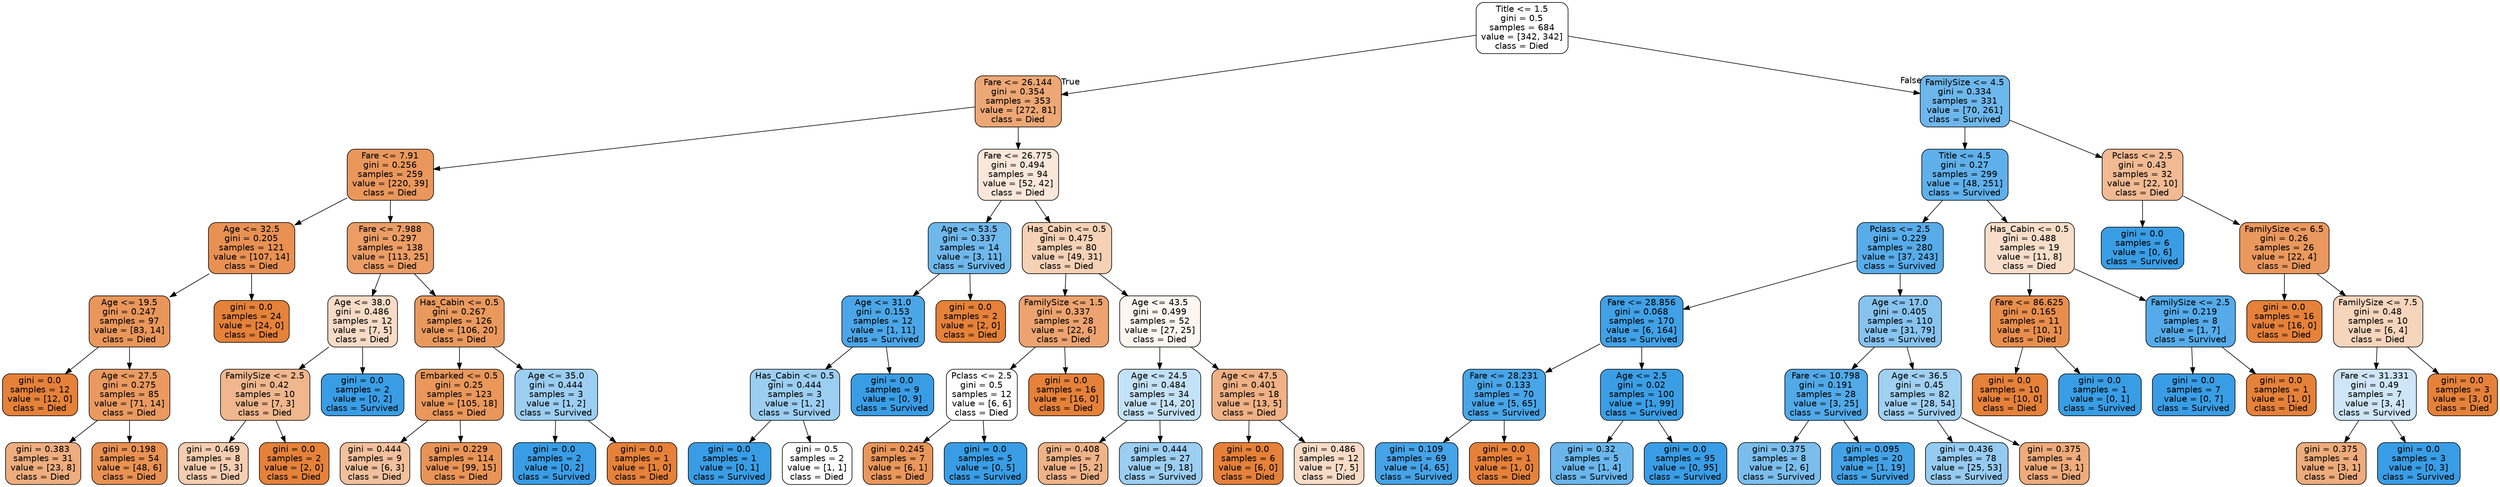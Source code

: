digraph Tree {
node [shape=box, style="filled, rounded", color="black", fontname=helvetica] ;
edge [fontname=helvetica] ;
0 [label="Title <= 1.5\ngini = 0.5\nsamples = 684\nvalue = [342, 342]\nclass = Died", fillcolor="#ffffff"] ;
1 [label="Fare <= 26.144\ngini = 0.354\nsamples = 353\nvalue = [272, 81]\nclass = Died", fillcolor="#eda774"] ;
0 -> 1 [labeldistance=2.5, labelangle=45, headlabel="True"] ;
2 [label="Fare <= 7.91\ngini = 0.256\nsamples = 259\nvalue = [220, 39]\nclass = Died", fillcolor="#ea975c"] ;
1 -> 2 ;
3 [label="Age <= 32.5\ngini = 0.205\nsamples = 121\nvalue = [107, 14]\nclass = Died", fillcolor="#e89153"] ;
2 -> 3 ;
4 [label="Age <= 19.5\ngini = 0.247\nsamples = 97\nvalue = [83, 14]\nclass = Died", fillcolor="#e9965a"] ;
3 -> 4 ;
5 [label="gini = 0.0\nsamples = 12\nvalue = [12, 0]\nclass = Died", fillcolor="#e58139"] ;
4 -> 5 ;
6 [label="Age <= 27.5\ngini = 0.275\nsamples = 85\nvalue = [71, 14]\nclass = Died", fillcolor="#ea9a60"] ;
4 -> 6 ;
7 [label="gini = 0.383\nsamples = 31\nvalue = [23, 8]\nclass = Died", fillcolor="#eead7e"] ;
6 -> 7 ;
8 [label="gini = 0.198\nsamples = 54\nvalue = [48, 6]\nclass = Died", fillcolor="#e89152"] ;
6 -> 8 ;
9 [label="gini = 0.0\nsamples = 24\nvalue = [24, 0]\nclass = Died", fillcolor="#e58139"] ;
3 -> 9 ;
10 [label="Fare <= 7.988\ngini = 0.297\nsamples = 138\nvalue = [113, 25]\nclass = Died", fillcolor="#eb9d65"] ;
2 -> 10 ;
11 [label="Age <= 38.0\ngini = 0.486\nsamples = 12\nvalue = [7, 5]\nclass = Died", fillcolor="#f8dbc6"] ;
10 -> 11 ;
12 [label="FamilySize <= 2.5\ngini = 0.42\nsamples = 10\nvalue = [7, 3]\nclass = Died", fillcolor="#f0b78e"] ;
11 -> 12 ;
13 [label="gini = 0.469\nsamples = 8\nvalue = [5, 3]\nclass = Died", fillcolor="#f5cdb0"] ;
12 -> 13 ;
14 [label="gini = 0.0\nsamples = 2\nvalue = [2, 0]\nclass = Died", fillcolor="#e58139"] ;
12 -> 14 ;
15 [label="gini = 0.0\nsamples = 2\nvalue = [0, 2]\nclass = Survived", fillcolor="#399de5"] ;
11 -> 15 ;
16 [label="Has_Cabin <= 0.5\ngini = 0.267\nsamples = 126\nvalue = [106, 20]\nclass = Died", fillcolor="#ea995e"] ;
10 -> 16 ;
17 [label="Embarked <= 0.5\ngini = 0.25\nsamples = 123\nvalue = [105, 18]\nclass = Died", fillcolor="#e9975b"] ;
16 -> 17 ;
18 [label="gini = 0.444\nsamples = 9\nvalue = [6, 3]\nclass = Died", fillcolor="#f2c09c"] ;
17 -> 18 ;
19 [label="gini = 0.229\nsamples = 114\nvalue = [99, 15]\nclass = Died", fillcolor="#e99457"] ;
17 -> 19 ;
20 [label="Age <= 35.0\ngini = 0.444\nsamples = 3\nvalue = [1, 2]\nclass = Survived", fillcolor="#9ccef2"] ;
16 -> 20 ;
21 [label="gini = 0.0\nsamples = 2\nvalue = [0, 2]\nclass = Survived", fillcolor="#399de5"] ;
20 -> 21 ;
22 [label="gini = 0.0\nsamples = 1\nvalue = [1, 0]\nclass = Died", fillcolor="#e58139"] ;
20 -> 22 ;
23 [label="Fare <= 26.775\ngini = 0.494\nsamples = 94\nvalue = [52, 42]\nclass = Died", fillcolor="#fae7d9"] ;
1 -> 23 ;
24 [label="Age <= 53.5\ngini = 0.337\nsamples = 14\nvalue = [3, 11]\nclass = Survived", fillcolor="#6fb8ec"] ;
23 -> 24 ;
25 [label="Age <= 31.0\ngini = 0.153\nsamples = 12\nvalue = [1, 11]\nclass = Survived", fillcolor="#4ba6e7"] ;
24 -> 25 ;
26 [label="Has_Cabin <= 0.5\ngini = 0.444\nsamples = 3\nvalue = [1, 2]\nclass = Survived", fillcolor="#9ccef2"] ;
25 -> 26 ;
27 [label="gini = 0.0\nsamples = 1\nvalue = [0, 1]\nclass = Survived", fillcolor="#399de5"] ;
26 -> 27 ;
28 [label="gini = 0.5\nsamples = 2\nvalue = [1, 1]\nclass = Died", fillcolor="#ffffff"] ;
26 -> 28 ;
29 [label="gini = 0.0\nsamples = 9\nvalue = [0, 9]\nclass = Survived", fillcolor="#399de5"] ;
25 -> 29 ;
30 [label="gini = 0.0\nsamples = 2\nvalue = [2, 0]\nclass = Died", fillcolor="#e58139"] ;
24 -> 30 ;
31 [label="Has_Cabin <= 0.5\ngini = 0.475\nsamples = 80\nvalue = [49, 31]\nclass = Died", fillcolor="#f5d1b6"] ;
23 -> 31 ;
32 [label="FamilySize <= 1.5\ngini = 0.337\nsamples = 28\nvalue = [22, 6]\nclass = Died", fillcolor="#eca36f"] ;
31 -> 32 ;
33 [label="Pclass <= 2.5\ngini = 0.5\nsamples = 12\nvalue = [6, 6]\nclass = Died", fillcolor="#ffffff"] ;
32 -> 33 ;
34 [label="gini = 0.245\nsamples = 7\nvalue = [6, 1]\nclass = Died", fillcolor="#e9965a"] ;
33 -> 34 ;
35 [label="gini = 0.0\nsamples = 5\nvalue = [0, 5]\nclass = Survived", fillcolor="#399de5"] ;
33 -> 35 ;
36 [label="gini = 0.0\nsamples = 16\nvalue = [16, 0]\nclass = Died", fillcolor="#e58139"] ;
32 -> 36 ;
37 [label="Age <= 43.5\ngini = 0.499\nsamples = 52\nvalue = [27, 25]\nclass = Died", fillcolor="#fdf6f0"] ;
31 -> 37 ;
38 [label="Age <= 24.5\ngini = 0.484\nsamples = 34\nvalue = [14, 20]\nclass = Survived", fillcolor="#c4e2f7"] ;
37 -> 38 ;
39 [label="gini = 0.408\nsamples = 7\nvalue = [5, 2]\nclass = Died", fillcolor="#efb388"] ;
38 -> 39 ;
40 [label="gini = 0.444\nsamples = 27\nvalue = [9, 18]\nclass = Survived", fillcolor="#9ccef2"] ;
38 -> 40 ;
41 [label="Age <= 47.5\ngini = 0.401\nsamples = 18\nvalue = [13, 5]\nclass = Died", fillcolor="#efb185"] ;
37 -> 41 ;
42 [label="gini = 0.0\nsamples = 6\nvalue = [6, 0]\nclass = Died", fillcolor="#e58139"] ;
41 -> 42 ;
43 [label="gini = 0.486\nsamples = 12\nvalue = [7, 5]\nclass = Died", fillcolor="#f8dbc6"] ;
41 -> 43 ;
44 [label="FamilySize <= 4.5\ngini = 0.334\nsamples = 331\nvalue = [70, 261]\nclass = Survived", fillcolor="#6eb7ec"] ;
0 -> 44 [labeldistance=2.5, labelangle=-45, headlabel="False"] ;
45 [label="Title <= 4.5\ngini = 0.27\nsamples = 299\nvalue = [48, 251]\nclass = Survived", fillcolor="#5fb0ea"] ;
44 -> 45 ;
46 [label="Pclass <= 2.5\ngini = 0.229\nsamples = 280\nvalue = [37, 243]\nclass = Survived", fillcolor="#57ace9"] ;
45 -> 46 ;
47 [label="Fare <= 28.856\ngini = 0.068\nsamples = 170\nvalue = [6, 164]\nclass = Survived", fillcolor="#40a1e6"] ;
46 -> 47 ;
48 [label="Fare <= 28.231\ngini = 0.133\nsamples = 70\nvalue = [5, 65]\nclass = Survived", fillcolor="#48a5e7"] ;
47 -> 48 ;
49 [label="gini = 0.109\nsamples = 69\nvalue = [4, 65]\nclass = Survived", fillcolor="#45a3e7"] ;
48 -> 49 ;
50 [label="gini = 0.0\nsamples = 1\nvalue = [1, 0]\nclass = Died", fillcolor="#e58139"] ;
48 -> 50 ;
51 [label="Age <= 2.5\ngini = 0.02\nsamples = 100\nvalue = [1, 99]\nclass = Survived", fillcolor="#3b9ee5"] ;
47 -> 51 ;
52 [label="gini = 0.32\nsamples = 5\nvalue = [1, 4]\nclass = Survived", fillcolor="#6ab6ec"] ;
51 -> 52 ;
53 [label="gini = 0.0\nsamples = 95\nvalue = [0, 95]\nclass = Survived", fillcolor="#399de5"] ;
51 -> 53 ;
54 [label="Age <= 17.0\ngini = 0.405\nsamples = 110\nvalue = [31, 79]\nclass = Survived", fillcolor="#87c3ef"] ;
46 -> 54 ;
55 [label="Fare <= 10.798\ngini = 0.191\nsamples = 28\nvalue = [3, 25]\nclass = Survived", fillcolor="#51a9e8"] ;
54 -> 55 ;
56 [label="gini = 0.375\nsamples = 8\nvalue = [2, 6]\nclass = Survived", fillcolor="#7bbeee"] ;
55 -> 56 ;
57 [label="gini = 0.095\nsamples = 20\nvalue = [1, 19]\nclass = Survived", fillcolor="#43a2e6"] ;
55 -> 57 ;
58 [label="Age <= 36.5\ngini = 0.45\nsamples = 82\nvalue = [28, 54]\nclass = Survived", fillcolor="#a0d0f2"] ;
54 -> 58 ;
59 [label="gini = 0.436\nsamples = 78\nvalue = [25, 53]\nclass = Survived", fillcolor="#96cbf1"] ;
58 -> 59 ;
60 [label="gini = 0.375\nsamples = 4\nvalue = [3, 1]\nclass = Died", fillcolor="#eeab7b"] ;
58 -> 60 ;
61 [label="Has_Cabin <= 0.5\ngini = 0.488\nsamples = 19\nvalue = [11, 8]\nclass = Died", fillcolor="#f8ddc9"] ;
45 -> 61 ;
62 [label="Fare <= 86.625\ngini = 0.165\nsamples = 11\nvalue = [10, 1]\nclass = Died", fillcolor="#e88e4d"] ;
61 -> 62 ;
63 [label="gini = 0.0\nsamples = 10\nvalue = [10, 0]\nclass = Died", fillcolor="#e58139"] ;
62 -> 63 ;
64 [label="gini = 0.0\nsamples = 1\nvalue = [0, 1]\nclass = Survived", fillcolor="#399de5"] ;
62 -> 64 ;
65 [label="FamilySize <= 2.5\ngini = 0.219\nsamples = 8\nvalue = [1, 7]\nclass = Survived", fillcolor="#55abe9"] ;
61 -> 65 ;
66 [label="gini = 0.0\nsamples = 7\nvalue = [0, 7]\nclass = Survived", fillcolor="#399de5"] ;
65 -> 66 ;
67 [label="gini = 0.0\nsamples = 1\nvalue = [1, 0]\nclass = Died", fillcolor="#e58139"] ;
65 -> 67 ;
68 [label="Pclass <= 2.5\ngini = 0.43\nsamples = 32\nvalue = [22, 10]\nclass = Died", fillcolor="#f1ba93"] ;
44 -> 68 ;
69 [label="gini = 0.0\nsamples = 6\nvalue = [0, 6]\nclass = Survived", fillcolor="#399de5"] ;
68 -> 69 ;
70 [label="FamilySize <= 6.5\ngini = 0.26\nsamples = 26\nvalue = [22, 4]\nclass = Died", fillcolor="#ea985d"] ;
68 -> 70 ;
71 [label="gini = 0.0\nsamples = 16\nvalue = [16, 0]\nclass = Died", fillcolor="#e58139"] ;
70 -> 71 ;
72 [label="FamilySize <= 7.5\ngini = 0.48\nsamples = 10\nvalue = [6, 4]\nclass = Died", fillcolor="#f6d5bd"] ;
70 -> 72 ;
73 [label="Fare <= 31.331\ngini = 0.49\nsamples = 7\nvalue = [3, 4]\nclass = Survived", fillcolor="#cee6f8"] ;
72 -> 73 ;
74 [label="gini = 0.375\nsamples = 4\nvalue = [3, 1]\nclass = Died", fillcolor="#eeab7b"] ;
73 -> 74 ;
75 [label="gini = 0.0\nsamples = 3\nvalue = [0, 3]\nclass = Survived", fillcolor="#399de5"] ;
73 -> 75 ;
76 [label="gini = 0.0\nsamples = 3\nvalue = [3, 0]\nclass = Died", fillcolor="#e58139"] ;
72 -> 76 ;
}